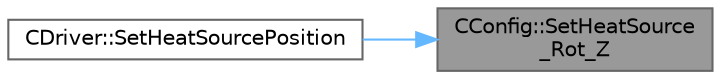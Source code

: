 digraph "CConfig::SetHeatSource_Rot_Z"
{
 // LATEX_PDF_SIZE
  bgcolor="transparent";
  edge [fontname=Helvetica,fontsize=10,labelfontname=Helvetica,labelfontsize=10];
  node [fontname=Helvetica,fontsize=10,shape=box,height=0.2,width=0.4];
  rankdir="RL";
  Node1 [id="Node000001",label="CConfig::SetHeatSource\l_Rot_Z",height=0.2,width=0.4,color="gray40", fillcolor="grey60", style="filled", fontcolor="black",tooltip="Set the rotation angle of the volumetric heat source in axis Z."];
  Node1 -> Node2 [id="edge1_Node000001_Node000002",dir="back",color="steelblue1",style="solid",tooltip=" "];
  Node2 [id="Node000002",label="CDriver::SetHeatSourcePosition",height=0.2,width=0.4,color="grey40", fillcolor="white", style="filled",URL="$group__PySU2.html#ga5b1ebb9c3142e5abda0cf8879abb8e89",tooltip="Set the position of the heat source."];
}

